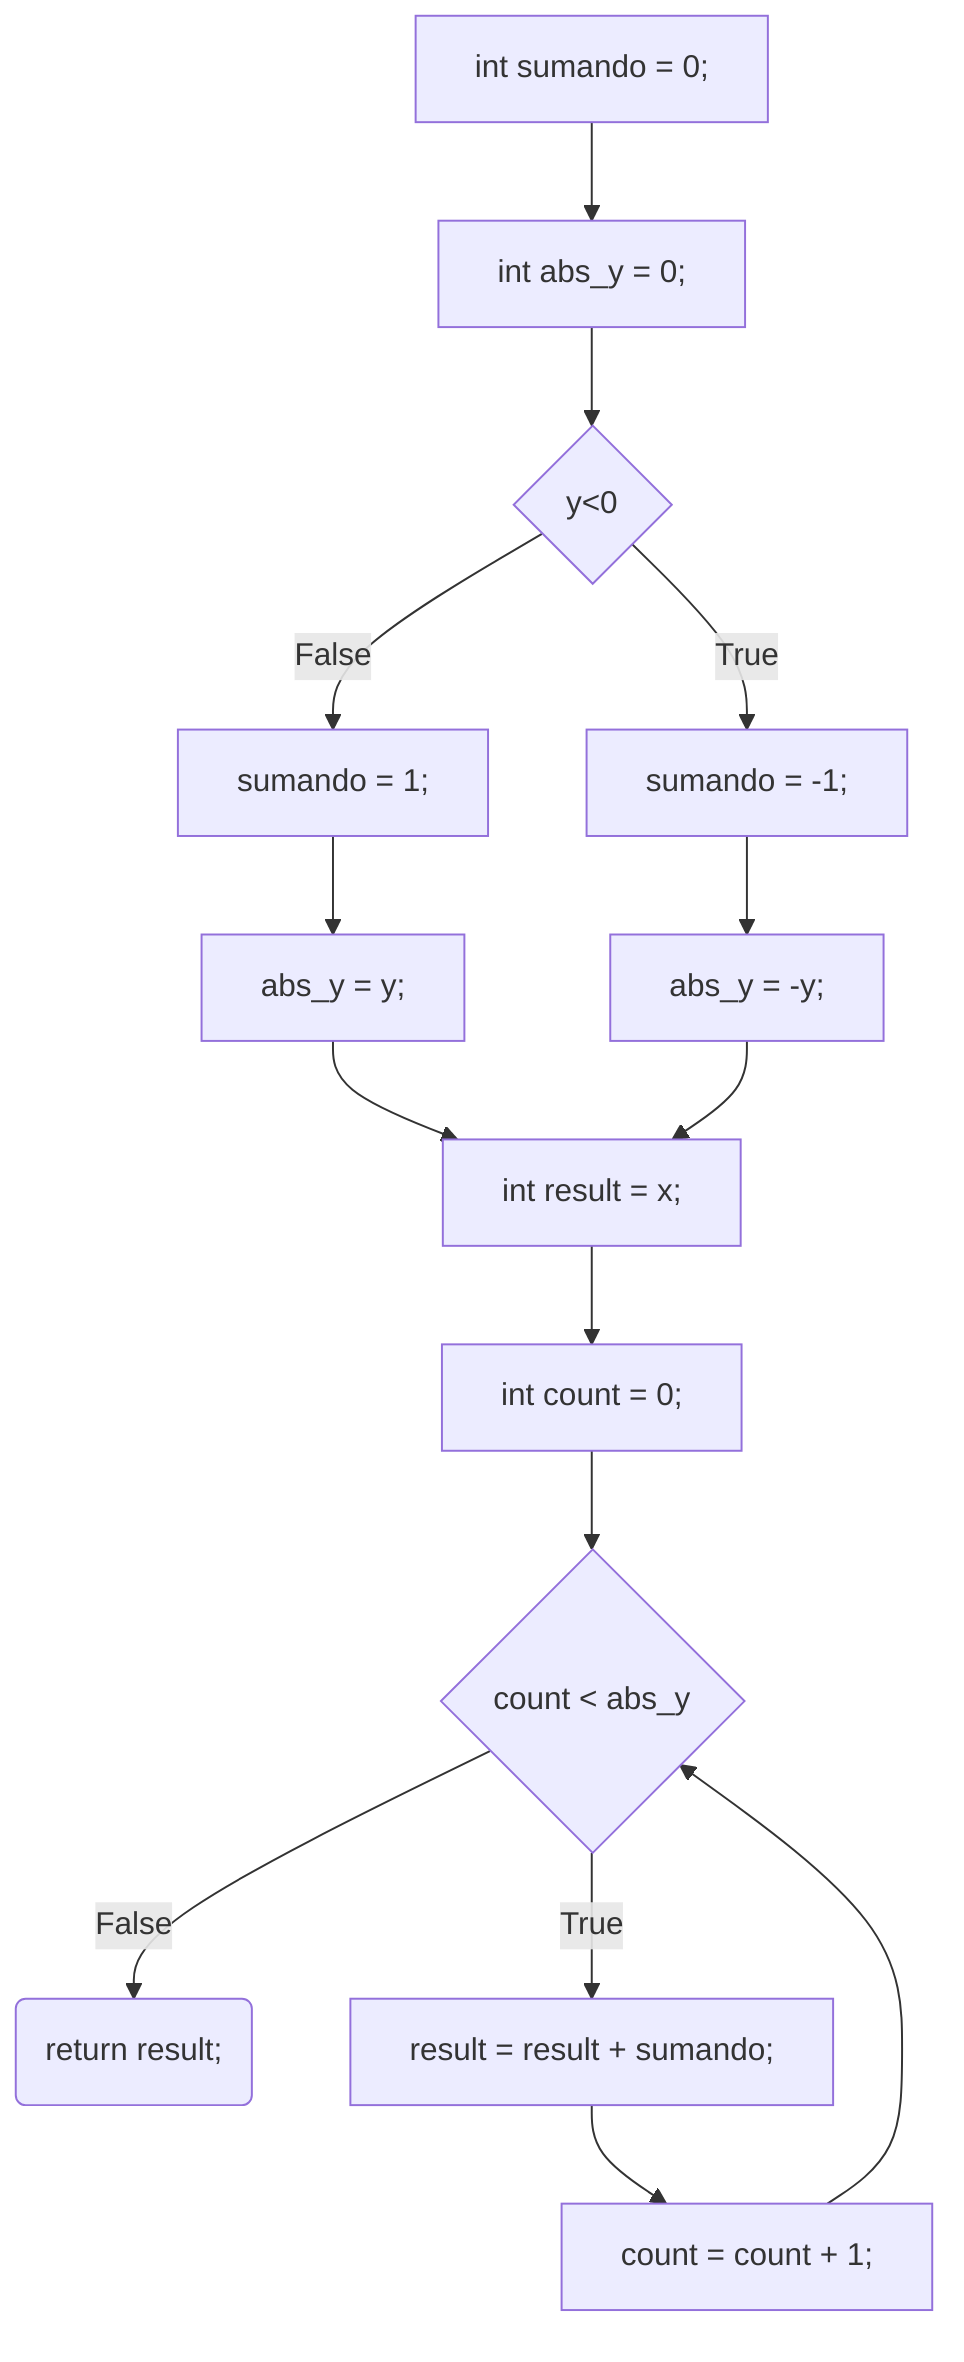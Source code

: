 graph TD
    A["int sumando = 0;"]   -->         B
    B["int abs_y = 0;"]     -->         C{y<0}
    C                       --False-->  G
    C                       --True-->   D
    G["sumando = 1;"]       -->         H
    H["abs_y = y;"]         -->         F
    D["sumando = -1;"]      -->         E
    E["abs_y = -y;"]        -->         F
    F["int result = x;"]    -->         I
    I["int count = 0;"]     -->         J{count < abs_y}
    J                       --False-->  M
    J                       --True-->   K
    K["result = result + sumando;"] --> L
    L["count = count + 1;"] -->         J
    M("return result;")